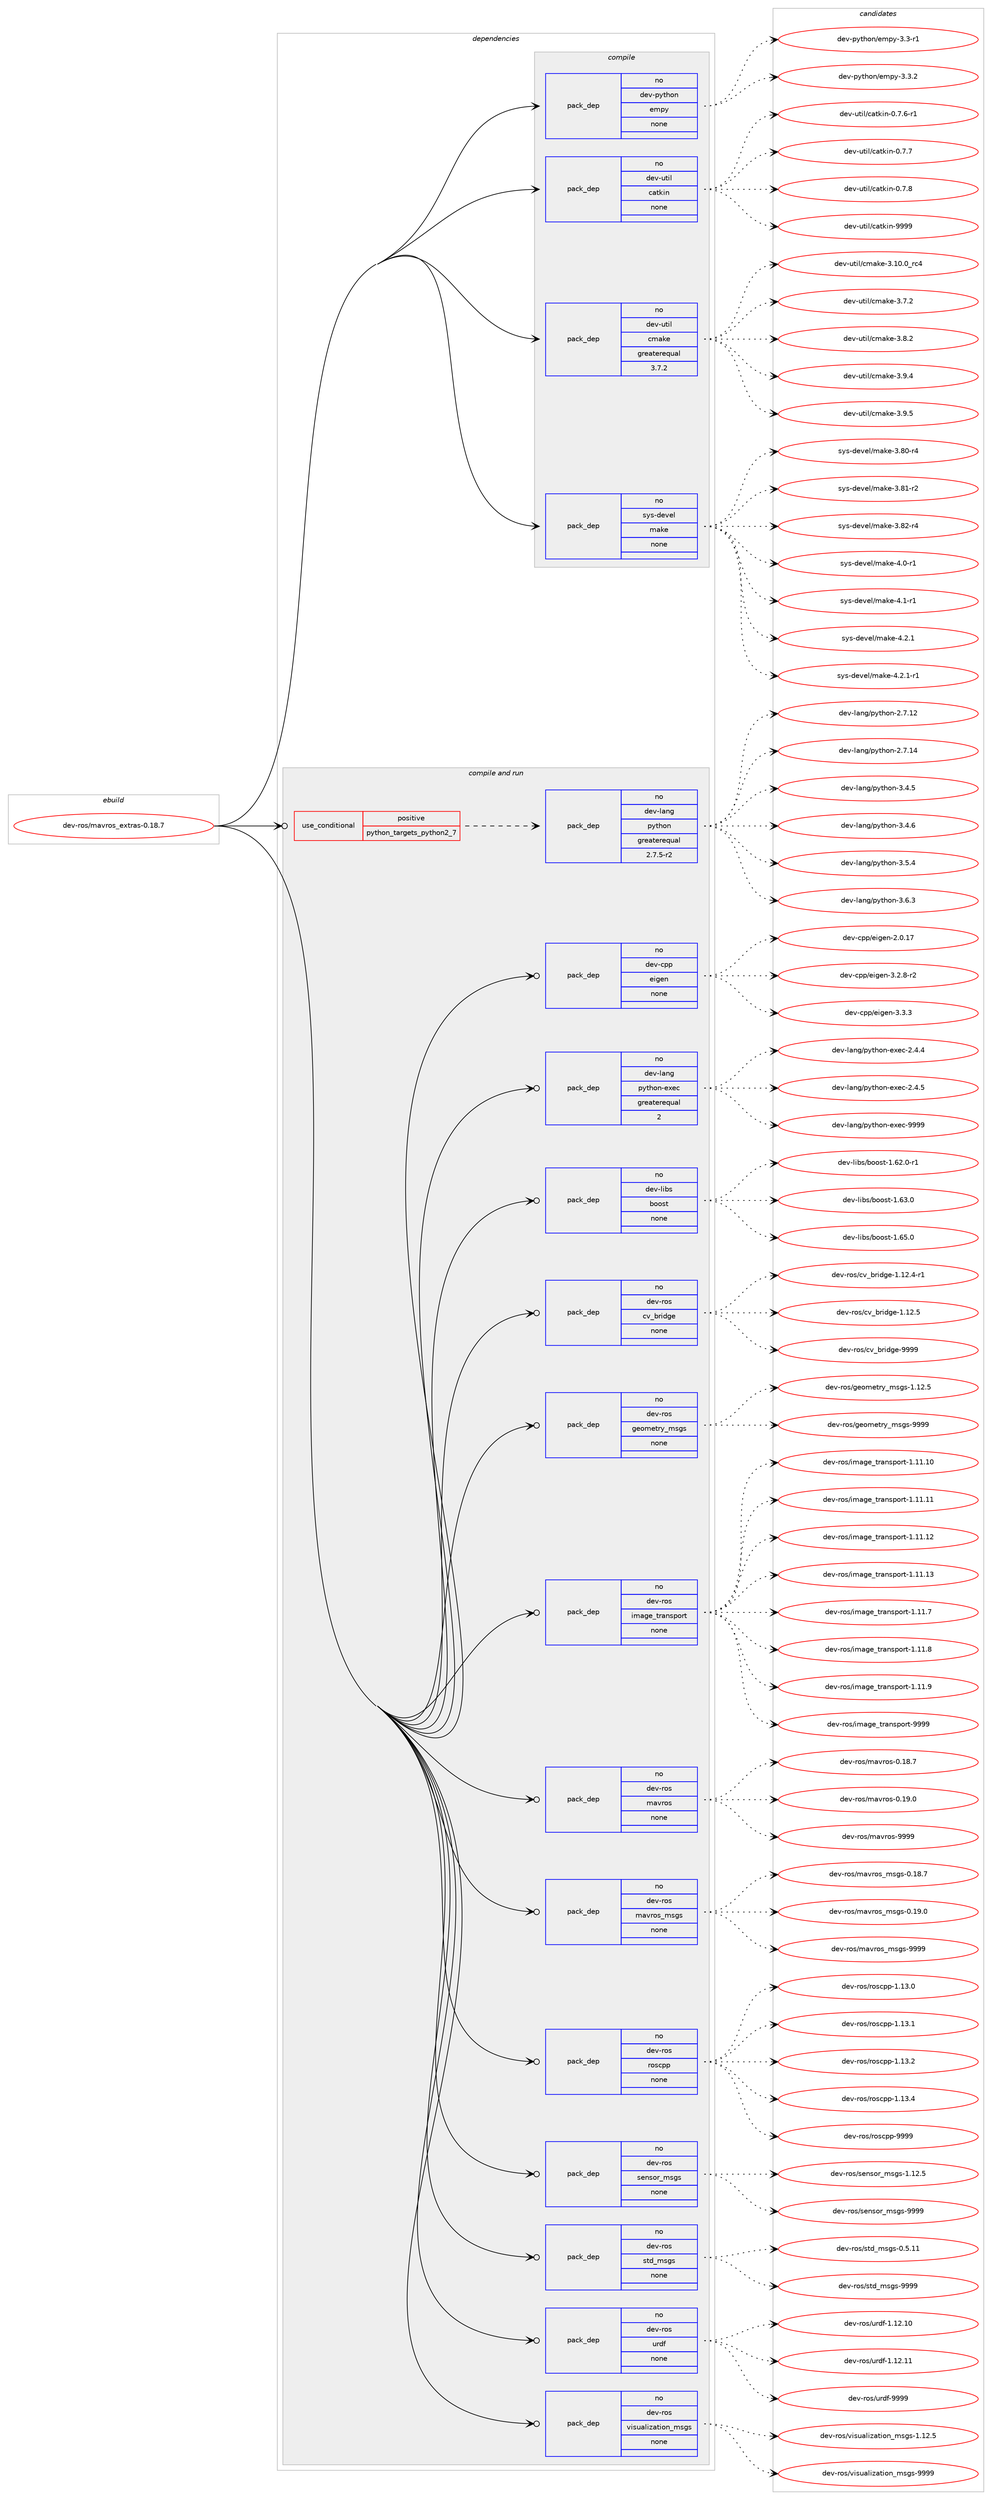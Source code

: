 digraph prolog {

# *************
# Graph options
# *************

newrank=true;
concentrate=true;
compound=true;
graph [rankdir=LR,fontname=Helvetica,fontsize=10,ranksep=1.5];#, ranksep=2.5, nodesep=0.2];
edge  [arrowhead=vee];
node  [fontname=Helvetica,fontsize=10];

# **********
# The ebuild
# **********

subgraph cluster_leftcol {
color=gray;
rank=same;
label=<<i>ebuild</i>>;
id [label="dev-ros/mavros_extras-0.18.7", color=red, width=4, href="../dev-ros/mavros_extras-0.18.7.svg"];
}

# ****************
# The dependencies
# ****************

subgraph cluster_midcol {
color=gray;
label=<<i>dependencies</i>>;
subgraph cluster_compile {
fillcolor="#eeeeee";
style=filled;
label=<<i>compile</i>>;
subgraph pack154490 {
dependency204205 [label=<<TABLE BORDER="0" CELLBORDER="1" CELLSPACING="0" CELLPADDING="4" WIDTH="220"><TR><TD ROWSPAN="6" CELLPADDING="30">pack_dep</TD></TR><TR><TD WIDTH="110">no</TD></TR><TR><TD>dev-python</TD></TR><TR><TD>empy</TD></TR><TR><TD>none</TD></TR><TR><TD></TD></TR></TABLE>>, shape=none, color=blue];
}
id:e -> dependency204205:w [weight=20,style="solid",arrowhead="vee"];
subgraph pack154491 {
dependency204206 [label=<<TABLE BORDER="0" CELLBORDER="1" CELLSPACING="0" CELLPADDING="4" WIDTH="220"><TR><TD ROWSPAN="6" CELLPADDING="30">pack_dep</TD></TR><TR><TD WIDTH="110">no</TD></TR><TR><TD>dev-util</TD></TR><TR><TD>catkin</TD></TR><TR><TD>none</TD></TR><TR><TD></TD></TR></TABLE>>, shape=none, color=blue];
}
id:e -> dependency204206:w [weight=20,style="solid",arrowhead="vee"];
subgraph pack154492 {
dependency204207 [label=<<TABLE BORDER="0" CELLBORDER="1" CELLSPACING="0" CELLPADDING="4" WIDTH="220"><TR><TD ROWSPAN="6" CELLPADDING="30">pack_dep</TD></TR><TR><TD WIDTH="110">no</TD></TR><TR><TD>dev-util</TD></TR><TR><TD>cmake</TD></TR><TR><TD>greaterequal</TD></TR><TR><TD>3.7.2</TD></TR></TABLE>>, shape=none, color=blue];
}
id:e -> dependency204207:w [weight=20,style="solid",arrowhead="vee"];
subgraph pack154493 {
dependency204208 [label=<<TABLE BORDER="0" CELLBORDER="1" CELLSPACING="0" CELLPADDING="4" WIDTH="220"><TR><TD ROWSPAN="6" CELLPADDING="30">pack_dep</TD></TR><TR><TD WIDTH="110">no</TD></TR><TR><TD>sys-devel</TD></TR><TR><TD>make</TD></TR><TR><TD>none</TD></TR><TR><TD></TD></TR></TABLE>>, shape=none, color=blue];
}
id:e -> dependency204208:w [weight=20,style="solid",arrowhead="vee"];
}
subgraph cluster_compileandrun {
fillcolor="#eeeeee";
style=filled;
label=<<i>compile and run</i>>;
subgraph cond45728 {
dependency204209 [label=<<TABLE BORDER="0" CELLBORDER="1" CELLSPACING="0" CELLPADDING="4"><TR><TD ROWSPAN="3" CELLPADDING="10">use_conditional</TD></TR><TR><TD>positive</TD></TR><TR><TD>python_targets_python2_7</TD></TR></TABLE>>, shape=none, color=red];
subgraph pack154494 {
dependency204210 [label=<<TABLE BORDER="0" CELLBORDER="1" CELLSPACING="0" CELLPADDING="4" WIDTH="220"><TR><TD ROWSPAN="6" CELLPADDING="30">pack_dep</TD></TR><TR><TD WIDTH="110">no</TD></TR><TR><TD>dev-lang</TD></TR><TR><TD>python</TD></TR><TR><TD>greaterequal</TD></TR><TR><TD>2.7.5-r2</TD></TR></TABLE>>, shape=none, color=blue];
}
dependency204209:e -> dependency204210:w [weight=20,style="dashed",arrowhead="vee"];
}
id:e -> dependency204209:w [weight=20,style="solid",arrowhead="odotvee"];
subgraph pack154495 {
dependency204211 [label=<<TABLE BORDER="0" CELLBORDER="1" CELLSPACING="0" CELLPADDING="4" WIDTH="220"><TR><TD ROWSPAN="6" CELLPADDING="30">pack_dep</TD></TR><TR><TD WIDTH="110">no</TD></TR><TR><TD>dev-cpp</TD></TR><TR><TD>eigen</TD></TR><TR><TD>none</TD></TR><TR><TD></TD></TR></TABLE>>, shape=none, color=blue];
}
id:e -> dependency204211:w [weight=20,style="solid",arrowhead="odotvee"];
subgraph pack154496 {
dependency204212 [label=<<TABLE BORDER="0" CELLBORDER="1" CELLSPACING="0" CELLPADDING="4" WIDTH="220"><TR><TD ROWSPAN="6" CELLPADDING="30">pack_dep</TD></TR><TR><TD WIDTH="110">no</TD></TR><TR><TD>dev-lang</TD></TR><TR><TD>python-exec</TD></TR><TR><TD>greaterequal</TD></TR><TR><TD>2</TD></TR></TABLE>>, shape=none, color=blue];
}
id:e -> dependency204212:w [weight=20,style="solid",arrowhead="odotvee"];
subgraph pack154497 {
dependency204213 [label=<<TABLE BORDER="0" CELLBORDER="1" CELLSPACING="0" CELLPADDING="4" WIDTH="220"><TR><TD ROWSPAN="6" CELLPADDING="30">pack_dep</TD></TR><TR><TD WIDTH="110">no</TD></TR><TR><TD>dev-libs</TD></TR><TR><TD>boost</TD></TR><TR><TD>none</TD></TR><TR><TD></TD></TR></TABLE>>, shape=none, color=blue];
}
id:e -> dependency204213:w [weight=20,style="solid",arrowhead="odotvee"];
subgraph pack154498 {
dependency204214 [label=<<TABLE BORDER="0" CELLBORDER="1" CELLSPACING="0" CELLPADDING="4" WIDTH="220"><TR><TD ROWSPAN="6" CELLPADDING="30">pack_dep</TD></TR><TR><TD WIDTH="110">no</TD></TR><TR><TD>dev-ros</TD></TR><TR><TD>cv_bridge</TD></TR><TR><TD>none</TD></TR><TR><TD></TD></TR></TABLE>>, shape=none, color=blue];
}
id:e -> dependency204214:w [weight=20,style="solid",arrowhead="odotvee"];
subgraph pack154499 {
dependency204215 [label=<<TABLE BORDER="0" CELLBORDER="1" CELLSPACING="0" CELLPADDING="4" WIDTH="220"><TR><TD ROWSPAN="6" CELLPADDING="30">pack_dep</TD></TR><TR><TD WIDTH="110">no</TD></TR><TR><TD>dev-ros</TD></TR><TR><TD>geometry_msgs</TD></TR><TR><TD>none</TD></TR><TR><TD></TD></TR></TABLE>>, shape=none, color=blue];
}
id:e -> dependency204215:w [weight=20,style="solid",arrowhead="odotvee"];
subgraph pack154500 {
dependency204216 [label=<<TABLE BORDER="0" CELLBORDER="1" CELLSPACING="0" CELLPADDING="4" WIDTH="220"><TR><TD ROWSPAN="6" CELLPADDING="30">pack_dep</TD></TR><TR><TD WIDTH="110">no</TD></TR><TR><TD>dev-ros</TD></TR><TR><TD>image_transport</TD></TR><TR><TD>none</TD></TR><TR><TD></TD></TR></TABLE>>, shape=none, color=blue];
}
id:e -> dependency204216:w [weight=20,style="solid",arrowhead="odotvee"];
subgraph pack154501 {
dependency204217 [label=<<TABLE BORDER="0" CELLBORDER="1" CELLSPACING="0" CELLPADDING="4" WIDTH="220"><TR><TD ROWSPAN="6" CELLPADDING="30">pack_dep</TD></TR><TR><TD WIDTH="110">no</TD></TR><TR><TD>dev-ros</TD></TR><TR><TD>mavros</TD></TR><TR><TD>none</TD></TR><TR><TD></TD></TR></TABLE>>, shape=none, color=blue];
}
id:e -> dependency204217:w [weight=20,style="solid",arrowhead="odotvee"];
subgraph pack154502 {
dependency204218 [label=<<TABLE BORDER="0" CELLBORDER="1" CELLSPACING="0" CELLPADDING="4" WIDTH="220"><TR><TD ROWSPAN="6" CELLPADDING="30">pack_dep</TD></TR><TR><TD WIDTH="110">no</TD></TR><TR><TD>dev-ros</TD></TR><TR><TD>mavros_msgs</TD></TR><TR><TD>none</TD></TR><TR><TD></TD></TR></TABLE>>, shape=none, color=blue];
}
id:e -> dependency204218:w [weight=20,style="solid",arrowhead="odotvee"];
subgraph pack154503 {
dependency204219 [label=<<TABLE BORDER="0" CELLBORDER="1" CELLSPACING="0" CELLPADDING="4" WIDTH="220"><TR><TD ROWSPAN="6" CELLPADDING="30">pack_dep</TD></TR><TR><TD WIDTH="110">no</TD></TR><TR><TD>dev-ros</TD></TR><TR><TD>roscpp</TD></TR><TR><TD>none</TD></TR><TR><TD></TD></TR></TABLE>>, shape=none, color=blue];
}
id:e -> dependency204219:w [weight=20,style="solid",arrowhead="odotvee"];
subgraph pack154504 {
dependency204220 [label=<<TABLE BORDER="0" CELLBORDER="1" CELLSPACING="0" CELLPADDING="4" WIDTH="220"><TR><TD ROWSPAN="6" CELLPADDING="30">pack_dep</TD></TR><TR><TD WIDTH="110">no</TD></TR><TR><TD>dev-ros</TD></TR><TR><TD>sensor_msgs</TD></TR><TR><TD>none</TD></TR><TR><TD></TD></TR></TABLE>>, shape=none, color=blue];
}
id:e -> dependency204220:w [weight=20,style="solid",arrowhead="odotvee"];
subgraph pack154505 {
dependency204221 [label=<<TABLE BORDER="0" CELLBORDER="1" CELLSPACING="0" CELLPADDING="4" WIDTH="220"><TR><TD ROWSPAN="6" CELLPADDING="30">pack_dep</TD></TR><TR><TD WIDTH="110">no</TD></TR><TR><TD>dev-ros</TD></TR><TR><TD>std_msgs</TD></TR><TR><TD>none</TD></TR><TR><TD></TD></TR></TABLE>>, shape=none, color=blue];
}
id:e -> dependency204221:w [weight=20,style="solid",arrowhead="odotvee"];
subgraph pack154506 {
dependency204222 [label=<<TABLE BORDER="0" CELLBORDER="1" CELLSPACING="0" CELLPADDING="4" WIDTH="220"><TR><TD ROWSPAN="6" CELLPADDING="30">pack_dep</TD></TR><TR><TD WIDTH="110">no</TD></TR><TR><TD>dev-ros</TD></TR><TR><TD>urdf</TD></TR><TR><TD>none</TD></TR><TR><TD></TD></TR></TABLE>>, shape=none, color=blue];
}
id:e -> dependency204222:w [weight=20,style="solid",arrowhead="odotvee"];
subgraph pack154507 {
dependency204223 [label=<<TABLE BORDER="0" CELLBORDER="1" CELLSPACING="0" CELLPADDING="4" WIDTH="220"><TR><TD ROWSPAN="6" CELLPADDING="30">pack_dep</TD></TR><TR><TD WIDTH="110">no</TD></TR><TR><TD>dev-ros</TD></TR><TR><TD>visualization_msgs</TD></TR><TR><TD>none</TD></TR><TR><TD></TD></TR></TABLE>>, shape=none, color=blue];
}
id:e -> dependency204223:w [weight=20,style="solid",arrowhead="odotvee"];
}
subgraph cluster_run {
fillcolor="#eeeeee";
style=filled;
label=<<i>run</i>>;
}
}

# **************
# The candidates
# **************

subgraph cluster_choices {
rank=same;
color=gray;
label=<<i>candidates</i>>;

subgraph choice154490 {
color=black;
nodesep=1;
choice1001011184511212111610411111047101109112121455146514511449 [label="dev-python/empy-3.3-r1", color=red, width=4,href="../dev-python/empy-3.3-r1.svg"];
choice1001011184511212111610411111047101109112121455146514650 [label="dev-python/empy-3.3.2", color=red, width=4,href="../dev-python/empy-3.3.2.svg"];
dependency204205:e -> choice1001011184511212111610411111047101109112121455146514511449:w [style=dotted,weight="100"];
dependency204205:e -> choice1001011184511212111610411111047101109112121455146514650:w [style=dotted,weight="100"];
}
subgraph choice154491 {
color=black;
nodesep=1;
choice100101118451171161051084799971161071051104548465546544511449 [label="dev-util/catkin-0.7.6-r1", color=red, width=4,href="../dev-util/catkin-0.7.6-r1.svg"];
choice10010111845117116105108479997116107105110454846554655 [label="dev-util/catkin-0.7.7", color=red, width=4,href="../dev-util/catkin-0.7.7.svg"];
choice10010111845117116105108479997116107105110454846554656 [label="dev-util/catkin-0.7.8", color=red, width=4,href="../dev-util/catkin-0.7.8.svg"];
choice100101118451171161051084799971161071051104557575757 [label="dev-util/catkin-9999", color=red, width=4,href="../dev-util/catkin-9999.svg"];
dependency204206:e -> choice100101118451171161051084799971161071051104548465546544511449:w [style=dotted,weight="100"];
dependency204206:e -> choice10010111845117116105108479997116107105110454846554655:w [style=dotted,weight="100"];
dependency204206:e -> choice10010111845117116105108479997116107105110454846554656:w [style=dotted,weight="100"];
dependency204206:e -> choice100101118451171161051084799971161071051104557575757:w [style=dotted,weight="100"];
}
subgraph choice154492 {
color=black;
nodesep=1;
choice1001011184511711610510847991099710710145514649484648951149952 [label="dev-util/cmake-3.10.0_rc4", color=red, width=4,href="../dev-util/cmake-3.10.0_rc4.svg"];
choice10010111845117116105108479910997107101455146554650 [label="dev-util/cmake-3.7.2", color=red, width=4,href="../dev-util/cmake-3.7.2.svg"];
choice10010111845117116105108479910997107101455146564650 [label="dev-util/cmake-3.8.2", color=red, width=4,href="../dev-util/cmake-3.8.2.svg"];
choice10010111845117116105108479910997107101455146574652 [label="dev-util/cmake-3.9.4", color=red, width=4,href="../dev-util/cmake-3.9.4.svg"];
choice10010111845117116105108479910997107101455146574653 [label="dev-util/cmake-3.9.5", color=red, width=4,href="../dev-util/cmake-3.9.5.svg"];
dependency204207:e -> choice1001011184511711610510847991099710710145514649484648951149952:w [style=dotted,weight="100"];
dependency204207:e -> choice10010111845117116105108479910997107101455146554650:w [style=dotted,weight="100"];
dependency204207:e -> choice10010111845117116105108479910997107101455146564650:w [style=dotted,weight="100"];
dependency204207:e -> choice10010111845117116105108479910997107101455146574652:w [style=dotted,weight="100"];
dependency204207:e -> choice10010111845117116105108479910997107101455146574653:w [style=dotted,weight="100"];
}
subgraph choice154493 {
color=black;
nodesep=1;
choice11512111545100101118101108471099710710145514656484511452 [label="sys-devel/make-3.80-r4", color=red, width=4,href="../sys-devel/make-3.80-r4.svg"];
choice11512111545100101118101108471099710710145514656494511450 [label="sys-devel/make-3.81-r2", color=red, width=4,href="../sys-devel/make-3.81-r2.svg"];
choice11512111545100101118101108471099710710145514656504511452 [label="sys-devel/make-3.82-r4", color=red, width=4,href="../sys-devel/make-3.82-r4.svg"];
choice115121115451001011181011084710997107101455246484511449 [label="sys-devel/make-4.0-r1", color=red, width=4,href="../sys-devel/make-4.0-r1.svg"];
choice115121115451001011181011084710997107101455246494511449 [label="sys-devel/make-4.1-r1", color=red, width=4,href="../sys-devel/make-4.1-r1.svg"];
choice115121115451001011181011084710997107101455246504649 [label="sys-devel/make-4.2.1", color=red, width=4,href="../sys-devel/make-4.2.1.svg"];
choice1151211154510010111810110847109971071014552465046494511449 [label="sys-devel/make-4.2.1-r1", color=red, width=4,href="../sys-devel/make-4.2.1-r1.svg"];
dependency204208:e -> choice11512111545100101118101108471099710710145514656484511452:w [style=dotted,weight="100"];
dependency204208:e -> choice11512111545100101118101108471099710710145514656494511450:w [style=dotted,weight="100"];
dependency204208:e -> choice11512111545100101118101108471099710710145514656504511452:w [style=dotted,weight="100"];
dependency204208:e -> choice115121115451001011181011084710997107101455246484511449:w [style=dotted,weight="100"];
dependency204208:e -> choice115121115451001011181011084710997107101455246494511449:w [style=dotted,weight="100"];
dependency204208:e -> choice115121115451001011181011084710997107101455246504649:w [style=dotted,weight="100"];
dependency204208:e -> choice1151211154510010111810110847109971071014552465046494511449:w [style=dotted,weight="100"];
}
subgraph choice154494 {
color=black;
nodesep=1;
choice10010111845108971101034711212111610411111045504655464950 [label="dev-lang/python-2.7.12", color=red, width=4,href="../dev-lang/python-2.7.12.svg"];
choice10010111845108971101034711212111610411111045504655464952 [label="dev-lang/python-2.7.14", color=red, width=4,href="../dev-lang/python-2.7.14.svg"];
choice100101118451089711010347112121116104111110455146524653 [label="dev-lang/python-3.4.5", color=red, width=4,href="../dev-lang/python-3.4.5.svg"];
choice100101118451089711010347112121116104111110455146524654 [label="dev-lang/python-3.4.6", color=red, width=4,href="../dev-lang/python-3.4.6.svg"];
choice100101118451089711010347112121116104111110455146534652 [label="dev-lang/python-3.5.4", color=red, width=4,href="../dev-lang/python-3.5.4.svg"];
choice100101118451089711010347112121116104111110455146544651 [label="dev-lang/python-3.6.3", color=red, width=4,href="../dev-lang/python-3.6.3.svg"];
dependency204210:e -> choice10010111845108971101034711212111610411111045504655464950:w [style=dotted,weight="100"];
dependency204210:e -> choice10010111845108971101034711212111610411111045504655464952:w [style=dotted,weight="100"];
dependency204210:e -> choice100101118451089711010347112121116104111110455146524653:w [style=dotted,weight="100"];
dependency204210:e -> choice100101118451089711010347112121116104111110455146524654:w [style=dotted,weight="100"];
dependency204210:e -> choice100101118451089711010347112121116104111110455146534652:w [style=dotted,weight="100"];
dependency204210:e -> choice100101118451089711010347112121116104111110455146544651:w [style=dotted,weight="100"];
}
subgraph choice154495 {
color=black;
nodesep=1;
choice10010111845991121124710110510310111045504648464955 [label="dev-cpp/eigen-2.0.17", color=red, width=4,href="../dev-cpp/eigen-2.0.17.svg"];
choice1001011184599112112471011051031011104551465046564511450 [label="dev-cpp/eigen-3.2.8-r2", color=red, width=4,href="../dev-cpp/eigen-3.2.8-r2.svg"];
choice100101118459911211247101105103101110455146514651 [label="dev-cpp/eigen-3.3.3", color=red, width=4,href="../dev-cpp/eigen-3.3.3.svg"];
dependency204211:e -> choice10010111845991121124710110510310111045504648464955:w [style=dotted,weight="100"];
dependency204211:e -> choice1001011184599112112471011051031011104551465046564511450:w [style=dotted,weight="100"];
dependency204211:e -> choice100101118459911211247101105103101110455146514651:w [style=dotted,weight="100"];
}
subgraph choice154496 {
color=black;
nodesep=1;
choice1001011184510897110103471121211161041111104510112010199455046524652 [label="dev-lang/python-exec-2.4.4", color=red, width=4,href="../dev-lang/python-exec-2.4.4.svg"];
choice1001011184510897110103471121211161041111104510112010199455046524653 [label="dev-lang/python-exec-2.4.5", color=red, width=4,href="../dev-lang/python-exec-2.4.5.svg"];
choice10010111845108971101034711212111610411111045101120101994557575757 [label="dev-lang/python-exec-9999", color=red, width=4,href="../dev-lang/python-exec-9999.svg"];
dependency204212:e -> choice1001011184510897110103471121211161041111104510112010199455046524652:w [style=dotted,weight="100"];
dependency204212:e -> choice1001011184510897110103471121211161041111104510112010199455046524653:w [style=dotted,weight="100"];
dependency204212:e -> choice10010111845108971101034711212111610411111045101120101994557575757:w [style=dotted,weight="100"];
}
subgraph choice154497 {
color=black;
nodesep=1;
choice10010111845108105981154798111111115116454946545046484511449 [label="dev-libs/boost-1.62.0-r1", color=red, width=4,href="../dev-libs/boost-1.62.0-r1.svg"];
choice1001011184510810598115479811111111511645494654514648 [label="dev-libs/boost-1.63.0", color=red, width=4,href="../dev-libs/boost-1.63.0.svg"];
choice1001011184510810598115479811111111511645494654534648 [label="dev-libs/boost-1.65.0", color=red, width=4,href="../dev-libs/boost-1.65.0.svg"];
dependency204213:e -> choice10010111845108105981154798111111115116454946545046484511449:w [style=dotted,weight="100"];
dependency204213:e -> choice1001011184510810598115479811111111511645494654514648:w [style=dotted,weight="100"];
dependency204213:e -> choice1001011184510810598115479811111111511645494654534648:w [style=dotted,weight="100"];
}
subgraph choice154498 {
color=black;
nodesep=1;
choice1001011184511411111547991189598114105100103101454946495046524511449 [label="dev-ros/cv_bridge-1.12.4-r1", color=red, width=4,href="../dev-ros/cv_bridge-1.12.4-r1.svg"];
choice100101118451141111154799118959811410510010310145494649504653 [label="dev-ros/cv_bridge-1.12.5", color=red, width=4,href="../dev-ros/cv_bridge-1.12.5.svg"];
choice10010111845114111115479911895981141051001031014557575757 [label="dev-ros/cv_bridge-9999", color=red, width=4,href="../dev-ros/cv_bridge-9999.svg"];
dependency204214:e -> choice1001011184511411111547991189598114105100103101454946495046524511449:w [style=dotted,weight="100"];
dependency204214:e -> choice100101118451141111154799118959811410510010310145494649504653:w [style=dotted,weight="100"];
dependency204214:e -> choice10010111845114111115479911895981141051001031014557575757:w [style=dotted,weight="100"];
}
subgraph choice154499 {
color=black;
nodesep=1;
choice10010111845114111115471031011111091011161141219510911510311545494649504653 [label="dev-ros/geometry_msgs-1.12.5", color=red, width=4,href="../dev-ros/geometry_msgs-1.12.5.svg"];
choice1001011184511411111547103101111109101116114121951091151031154557575757 [label="dev-ros/geometry_msgs-9999", color=red, width=4,href="../dev-ros/geometry_msgs-9999.svg"];
dependency204215:e -> choice10010111845114111115471031011111091011161141219510911510311545494649504653:w [style=dotted,weight="100"];
dependency204215:e -> choice1001011184511411111547103101111109101116114121951091151031154557575757:w [style=dotted,weight="100"];
}
subgraph choice154500 {
color=black;
nodesep=1;
choice10010111845114111115471051099710310195116114971101151121111141164549464949464948 [label="dev-ros/image_transport-1.11.10", color=red, width=4,href="../dev-ros/image_transport-1.11.10.svg"];
choice10010111845114111115471051099710310195116114971101151121111141164549464949464949 [label="dev-ros/image_transport-1.11.11", color=red, width=4,href="../dev-ros/image_transport-1.11.11.svg"];
choice10010111845114111115471051099710310195116114971101151121111141164549464949464950 [label="dev-ros/image_transport-1.11.12", color=red, width=4,href="../dev-ros/image_transport-1.11.12.svg"];
choice10010111845114111115471051099710310195116114971101151121111141164549464949464951 [label="dev-ros/image_transport-1.11.13", color=red, width=4,href="../dev-ros/image_transport-1.11.13.svg"];
choice100101118451141111154710510997103101951161149711011511211111411645494649494655 [label="dev-ros/image_transport-1.11.7", color=red, width=4,href="../dev-ros/image_transport-1.11.7.svg"];
choice100101118451141111154710510997103101951161149711011511211111411645494649494656 [label="dev-ros/image_transport-1.11.8", color=red, width=4,href="../dev-ros/image_transport-1.11.8.svg"];
choice100101118451141111154710510997103101951161149711011511211111411645494649494657 [label="dev-ros/image_transport-1.11.9", color=red, width=4,href="../dev-ros/image_transport-1.11.9.svg"];
choice10010111845114111115471051099710310195116114971101151121111141164557575757 [label="dev-ros/image_transport-9999", color=red, width=4,href="../dev-ros/image_transport-9999.svg"];
dependency204216:e -> choice10010111845114111115471051099710310195116114971101151121111141164549464949464948:w [style=dotted,weight="100"];
dependency204216:e -> choice10010111845114111115471051099710310195116114971101151121111141164549464949464949:w [style=dotted,weight="100"];
dependency204216:e -> choice10010111845114111115471051099710310195116114971101151121111141164549464949464950:w [style=dotted,weight="100"];
dependency204216:e -> choice10010111845114111115471051099710310195116114971101151121111141164549464949464951:w [style=dotted,weight="100"];
dependency204216:e -> choice100101118451141111154710510997103101951161149711011511211111411645494649494655:w [style=dotted,weight="100"];
dependency204216:e -> choice100101118451141111154710510997103101951161149711011511211111411645494649494656:w [style=dotted,weight="100"];
dependency204216:e -> choice100101118451141111154710510997103101951161149711011511211111411645494649494657:w [style=dotted,weight="100"];
dependency204216:e -> choice10010111845114111115471051099710310195116114971101151121111141164557575757:w [style=dotted,weight="100"];
}
subgraph choice154501 {
color=black;
nodesep=1;
choice10010111845114111115471099711811411111545484649564655 [label="dev-ros/mavros-0.18.7", color=red, width=4,href="../dev-ros/mavros-0.18.7.svg"];
choice10010111845114111115471099711811411111545484649574648 [label="dev-ros/mavros-0.19.0", color=red, width=4,href="../dev-ros/mavros-0.19.0.svg"];
choice1001011184511411111547109971181141111154557575757 [label="dev-ros/mavros-9999", color=red, width=4,href="../dev-ros/mavros-9999.svg"];
dependency204217:e -> choice10010111845114111115471099711811411111545484649564655:w [style=dotted,weight="100"];
dependency204217:e -> choice10010111845114111115471099711811411111545484649574648:w [style=dotted,weight="100"];
dependency204217:e -> choice1001011184511411111547109971181141111154557575757:w [style=dotted,weight="100"];
}
subgraph choice154502 {
color=black;
nodesep=1;
choice1001011184511411111547109971181141111159510911510311545484649564655 [label="dev-ros/mavros_msgs-0.18.7", color=red, width=4,href="../dev-ros/mavros_msgs-0.18.7.svg"];
choice1001011184511411111547109971181141111159510911510311545484649574648 [label="dev-ros/mavros_msgs-0.19.0", color=red, width=4,href="../dev-ros/mavros_msgs-0.19.0.svg"];
choice100101118451141111154710997118114111115951091151031154557575757 [label="dev-ros/mavros_msgs-9999", color=red, width=4,href="../dev-ros/mavros_msgs-9999.svg"];
dependency204218:e -> choice1001011184511411111547109971181141111159510911510311545484649564655:w [style=dotted,weight="100"];
dependency204218:e -> choice1001011184511411111547109971181141111159510911510311545484649574648:w [style=dotted,weight="100"];
dependency204218:e -> choice100101118451141111154710997118114111115951091151031154557575757:w [style=dotted,weight="100"];
}
subgraph choice154503 {
color=black;
nodesep=1;
choice10010111845114111115471141111159911211245494649514648 [label="dev-ros/roscpp-1.13.0", color=red, width=4,href="../dev-ros/roscpp-1.13.0.svg"];
choice10010111845114111115471141111159911211245494649514649 [label="dev-ros/roscpp-1.13.1", color=red, width=4,href="../dev-ros/roscpp-1.13.1.svg"];
choice10010111845114111115471141111159911211245494649514650 [label="dev-ros/roscpp-1.13.2", color=red, width=4,href="../dev-ros/roscpp-1.13.2.svg"];
choice10010111845114111115471141111159911211245494649514652 [label="dev-ros/roscpp-1.13.4", color=red, width=4,href="../dev-ros/roscpp-1.13.4.svg"];
choice1001011184511411111547114111115991121124557575757 [label="dev-ros/roscpp-9999", color=red, width=4,href="../dev-ros/roscpp-9999.svg"];
dependency204219:e -> choice10010111845114111115471141111159911211245494649514648:w [style=dotted,weight="100"];
dependency204219:e -> choice10010111845114111115471141111159911211245494649514649:w [style=dotted,weight="100"];
dependency204219:e -> choice10010111845114111115471141111159911211245494649514650:w [style=dotted,weight="100"];
dependency204219:e -> choice10010111845114111115471141111159911211245494649514652:w [style=dotted,weight="100"];
dependency204219:e -> choice1001011184511411111547114111115991121124557575757:w [style=dotted,weight="100"];
}
subgraph choice154504 {
color=black;
nodesep=1;
choice10010111845114111115471151011101151111149510911510311545494649504653 [label="dev-ros/sensor_msgs-1.12.5", color=red, width=4,href="../dev-ros/sensor_msgs-1.12.5.svg"];
choice1001011184511411111547115101110115111114951091151031154557575757 [label="dev-ros/sensor_msgs-9999", color=red, width=4,href="../dev-ros/sensor_msgs-9999.svg"];
dependency204220:e -> choice10010111845114111115471151011101151111149510911510311545494649504653:w [style=dotted,weight="100"];
dependency204220:e -> choice1001011184511411111547115101110115111114951091151031154557575757:w [style=dotted,weight="100"];
}
subgraph choice154505 {
color=black;
nodesep=1;
choice10010111845114111115471151161009510911510311545484653464949 [label="dev-ros/std_msgs-0.5.11", color=red, width=4,href="../dev-ros/std_msgs-0.5.11.svg"];
choice1001011184511411111547115116100951091151031154557575757 [label="dev-ros/std_msgs-9999", color=red, width=4,href="../dev-ros/std_msgs-9999.svg"];
dependency204221:e -> choice10010111845114111115471151161009510911510311545484653464949:w [style=dotted,weight="100"];
dependency204221:e -> choice1001011184511411111547115116100951091151031154557575757:w [style=dotted,weight="100"];
}
subgraph choice154506 {
color=black;
nodesep=1;
choice10010111845114111115471171141001024549464950464948 [label="dev-ros/urdf-1.12.10", color=red, width=4,href="../dev-ros/urdf-1.12.10.svg"];
choice10010111845114111115471171141001024549464950464949 [label="dev-ros/urdf-1.12.11", color=red, width=4,href="../dev-ros/urdf-1.12.11.svg"];
choice10010111845114111115471171141001024557575757 [label="dev-ros/urdf-9999", color=red, width=4,href="../dev-ros/urdf-9999.svg"];
dependency204222:e -> choice10010111845114111115471171141001024549464950464948:w [style=dotted,weight="100"];
dependency204222:e -> choice10010111845114111115471171141001024549464950464949:w [style=dotted,weight="100"];
dependency204222:e -> choice10010111845114111115471171141001024557575757:w [style=dotted,weight="100"];
}
subgraph choice154507 {
color=black;
nodesep=1;
choice100101118451141111154711810511511797108105122971161051111109510911510311545494649504653 [label="dev-ros/visualization_msgs-1.12.5", color=red, width=4,href="../dev-ros/visualization_msgs-1.12.5.svg"];
choice10010111845114111115471181051151179710810512297116105111110951091151031154557575757 [label="dev-ros/visualization_msgs-9999", color=red, width=4,href="../dev-ros/visualization_msgs-9999.svg"];
dependency204223:e -> choice100101118451141111154711810511511797108105122971161051111109510911510311545494649504653:w [style=dotted,weight="100"];
dependency204223:e -> choice10010111845114111115471181051151179710810512297116105111110951091151031154557575757:w [style=dotted,weight="100"];
}
}

}

